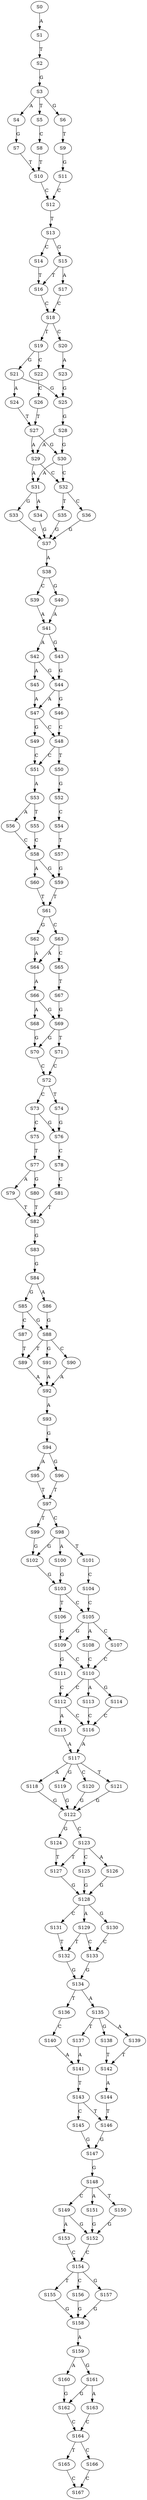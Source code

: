 strict digraph  {
	S0 -> S1 [ label = A ];
	S1 -> S2 [ label = T ];
	S2 -> S3 [ label = G ];
	S3 -> S4 [ label = A ];
	S3 -> S5 [ label = T ];
	S3 -> S6 [ label = G ];
	S4 -> S7 [ label = G ];
	S5 -> S8 [ label = C ];
	S6 -> S9 [ label = T ];
	S7 -> S10 [ label = T ];
	S8 -> S10 [ label = T ];
	S9 -> S11 [ label = G ];
	S10 -> S12 [ label = C ];
	S11 -> S12 [ label = C ];
	S12 -> S13 [ label = T ];
	S13 -> S14 [ label = C ];
	S13 -> S15 [ label = G ];
	S14 -> S16 [ label = T ];
	S15 -> S17 [ label = A ];
	S15 -> S16 [ label = T ];
	S16 -> S18 [ label = C ];
	S17 -> S18 [ label = C ];
	S18 -> S19 [ label = T ];
	S18 -> S20 [ label = C ];
	S19 -> S21 [ label = G ];
	S19 -> S22 [ label = C ];
	S20 -> S23 [ label = A ];
	S21 -> S24 [ label = A ];
	S21 -> S25 [ label = G ];
	S22 -> S26 [ label = C ];
	S23 -> S25 [ label = G ];
	S24 -> S27 [ label = T ];
	S25 -> S28 [ label = G ];
	S26 -> S27 [ label = T ];
	S27 -> S29 [ label = A ];
	S27 -> S30 [ label = G ];
	S28 -> S29 [ label = A ];
	S28 -> S30 [ label = G ];
	S29 -> S31 [ label = A ];
	S29 -> S32 [ label = C ];
	S30 -> S32 [ label = C ];
	S30 -> S31 [ label = A ];
	S31 -> S33 [ label = G ];
	S31 -> S34 [ label = A ];
	S32 -> S35 [ label = T ];
	S32 -> S36 [ label = C ];
	S33 -> S37 [ label = G ];
	S34 -> S37 [ label = G ];
	S35 -> S37 [ label = G ];
	S36 -> S37 [ label = G ];
	S37 -> S38 [ label = A ];
	S38 -> S39 [ label = C ];
	S38 -> S40 [ label = G ];
	S39 -> S41 [ label = A ];
	S40 -> S41 [ label = A ];
	S41 -> S42 [ label = A ];
	S41 -> S43 [ label = G ];
	S42 -> S44 [ label = G ];
	S42 -> S45 [ label = A ];
	S43 -> S44 [ label = G ];
	S44 -> S46 [ label = G ];
	S44 -> S47 [ label = A ];
	S45 -> S47 [ label = A ];
	S46 -> S48 [ label = C ];
	S47 -> S48 [ label = C ];
	S47 -> S49 [ label = G ];
	S48 -> S50 [ label = T ];
	S48 -> S51 [ label = C ];
	S49 -> S51 [ label = C ];
	S50 -> S52 [ label = G ];
	S51 -> S53 [ label = A ];
	S52 -> S54 [ label = C ];
	S53 -> S55 [ label = T ];
	S53 -> S56 [ label = A ];
	S54 -> S57 [ label = T ];
	S55 -> S58 [ label = C ];
	S56 -> S58 [ label = C ];
	S57 -> S59 [ label = G ];
	S58 -> S60 [ label = A ];
	S58 -> S59 [ label = G ];
	S59 -> S61 [ label = T ];
	S60 -> S61 [ label = T ];
	S61 -> S62 [ label = G ];
	S61 -> S63 [ label = C ];
	S62 -> S64 [ label = A ];
	S63 -> S65 [ label = C ];
	S63 -> S64 [ label = A ];
	S64 -> S66 [ label = A ];
	S65 -> S67 [ label = T ];
	S66 -> S68 [ label = A ];
	S66 -> S69 [ label = G ];
	S67 -> S69 [ label = G ];
	S68 -> S70 [ label = G ];
	S69 -> S71 [ label = T ];
	S69 -> S70 [ label = G ];
	S70 -> S72 [ label = C ];
	S71 -> S72 [ label = C ];
	S72 -> S73 [ label = C ];
	S72 -> S74 [ label = T ];
	S73 -> S75 [ label = C ];
	S73 -> S76 [ label = G ];
	S74 -> S76 [ label = G ];
	S75 -> S77 [ label = T ];
	S76 -> S78 [ label = C ];
	S77 -> S79 [ label = A ];
	S77 -> S80 [ label = G ];
	S78 -> S81 [ label = C ];
	S79 -> S82 [ label = T ];
	S80 -> S82 [ label = T ];
	S81 -> S82 [ label = T ];
	S82 -> S83 [ label = G ];
	S83 -> S84 [ label = G ];
	S84 -> S85 [ label = G ];
	S84 -> S86 [ label = A ];
	S85 -> S87 [ label = C ];
	S85 -> S88 [ label = G ];
	S86 -> S88 [ label = G ];
	S87 -> S89 [ label = T ];
	S88 -> S90 [ label = C ];
	S88 -> S89 [ label = T ];
	S88 -> S91 [ label = G ];
	S89 -> S92 [ label = A ];
	S90 -> S92 [ label = A ];
	S91 -> S92 [ label = A ];
	S92 -> S93 [ label = A ];
	S93 -> S94 [ label = G ];
	S94 -> S95 [ label = A ];
	S94 -> S96 [ label = G ];
	S95 -> S97 [ label = T ];
	S96 -> S97 [ label = T ];
	S97 -> S98 [ label = C ];
	S97 -> S99 [ label = T ];
	S98 -> S100 [ label = A ];
	S98 -> S101 [ label = T ];
	S98 -> S102 [ label = G ];
	S99 -> S102 [ label = G ];
	S100 -> S103 [ label = G ];
	S101 -> S104 [ label = C ];
	S102 -> S103 [ label = G ];
	S103 -> S105 [ label = C ];
	S103 -> S106 [ label = T ];
	S104 -> S105 [ label = C ];
	S105 -> S107 [ label = C ];
	S105 -> S108 [ label = A ];
	S105 -> S109 [ label = G ];
	S106 -> S109 [ label = G ];
	S107 -> S110 [ label = C ];
	S108 -> S110 [ label = C ];
	S109 -> S110 [ label = C ];
	S109 -> S111 [ label = G ];
	S110 -> S112 [ label = C ];
	S110 -> S113 [ label = A ];
	S110 -> S114 [ label = G ];
	S111 -> S112 [ label = C ];
	S112 -> S115 [ label = A ];
	S112 -> S116 [ label = C ];
	S113 -> S116 [ label = C ];
	S114 -> S116 [ label = C ];
	S115 -> S117 [ label = A ];
	S116 -> S117 [ label = A ];
	S117 -> S118 [ label = A ];
	S117 -> S119 [ label = G ];
	S117 -> S120 [ label = C ];
	S117 -> S121 [ label = T ];
	S118 -> S122 [ label = G ];
	S119 -> S122 [ label = G ];
	S120 -> S122 [ label = G ];
	S121 -> S122 [ label = G ];
	S122 -> S123 [ label = C ];
	S122 -> S124 [ label = G ];
	S123 -> S125 [ label = C ];
	S123 -> S126 [ label = A ];
	S123 -> S127 [ label = T ];
	S124 -> S127 [ label = T ];
	S125 -> S128 [ label = G ];
	S126 -> S128 [ label = G ];
	S127 -> S128 [ label = G ];
	S128 -> S129 [ label = A ];
	S128 -> S130 [ label = G ];
	S128 -> S131 [ label = C ];
	S129 -> S132 [ label = T ];
	S129 -> S133 [ label = C ];
	S130 -> S133 [ label = C ];
	S131 -> S132 [ label = T ];
	S132 -> S134 [ label = G ];
	S133 -> S134 [ label = G ];
	S134 -> S135 [ label = A ];
	S134 -> S136 [ label = T ];
	S135 -> S137 [ label = T ];
	S135 -> S138 [ label = G ];
	S135 -> S139 [ label = A ];
	S136 -> S140 [ label = C ];
	S137 -> S141 [ label = A ];
	S138 -> S142 [ label = T ];
	S139 -> S142 [ label = T ];
	S140 -> S141 [ label = A ];
	S141 -> S143 [ label = T ];
	S142 -> S144 [ label = A ];
	S143 -> S145 [ label = C ];
	S143 -> S146 [ label = T ];
	S144 -> S146 [ label = T ];
	S145 -> S147 [ label = G ];
	S146 -> S147 [ label = G ];
	S147 -> S148 [ label = G ];
	S148 -> S149 [ label = C ];
	S148 -> S150 [ label = T ];
	S148 -> S151 [ label = A ];
	S149 -> S152 [ label = G ];
	S149 -> S153 [ label = A ];
	S150 -> S152 [ label = G ];
	S151 -> S152 [ label = G ];
	S152 -> S154 [ label = C ];
	S153 -> S154 [ label = C ];
	S154 -> S155 [ label = T ];
	S154 -> S156 [ label = C ];
	S154 -> S157 [ label = G ];
	S155 -> S158 [ label = G ];
	S156 -> S158 [ label = G ];
	S157 -> S158 [ label = G ];
	S158 -> S159 [ label = A ];
	S159 -> S160 [ label = A ];
	S159 -> S161 [ label = G ];
	S160 -> S162 [ label = G ];
	S161 -> S163 [ label = A ];
	S161 -> S162 [ label = G ];
	S162 -> S164 [ label = C ];
	S163 -> S164 [ label = C ];
	S164 -> S165 [ label = T ];
	S164 -> S166 [ label = C ];
	S165 -> S167 [ label = C ];
	S166 -> S167 [ label = C ];
}
